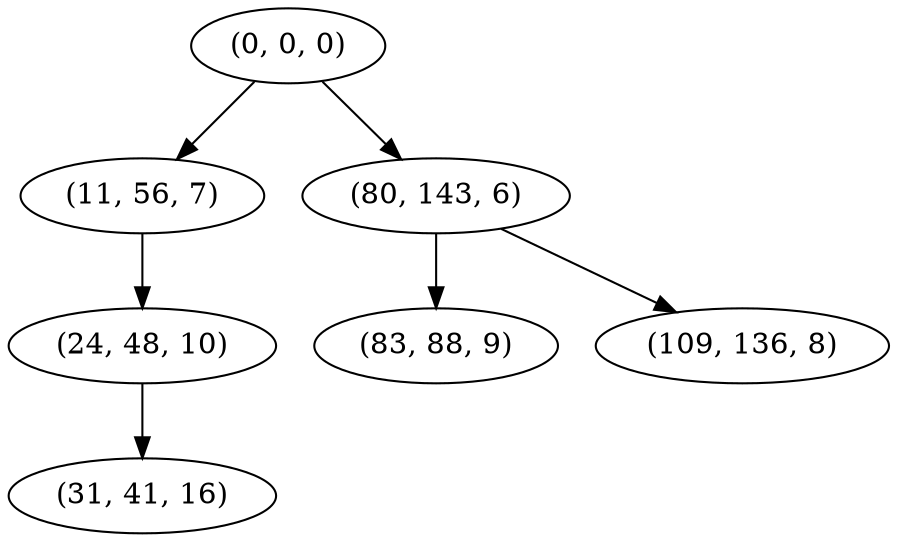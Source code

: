 digraph tree {
    "(0, 0, 0)";
    "(11, 56, 7)";
    "(24, 48, 10)";
    "(31, 41, 16)";
    "(80, 143, 6)";
    "(83, 88, 9)";
    "(109, 136, 8)";
    "(0, 0, 0)" -> "(11, 56, 7)";
    "(0, 0, 0)" -> "(80, 143, 6)";
    "(11, 56, 7)" -> "(24, 48, 10)";
    "(24, 48, 10)" -> "(31, 41, 16)";
    "(80, 143, 6)" -> "(83, 88, 9)";
    "(80, 143, 6)" -> "(109, 136, 8)";
}
